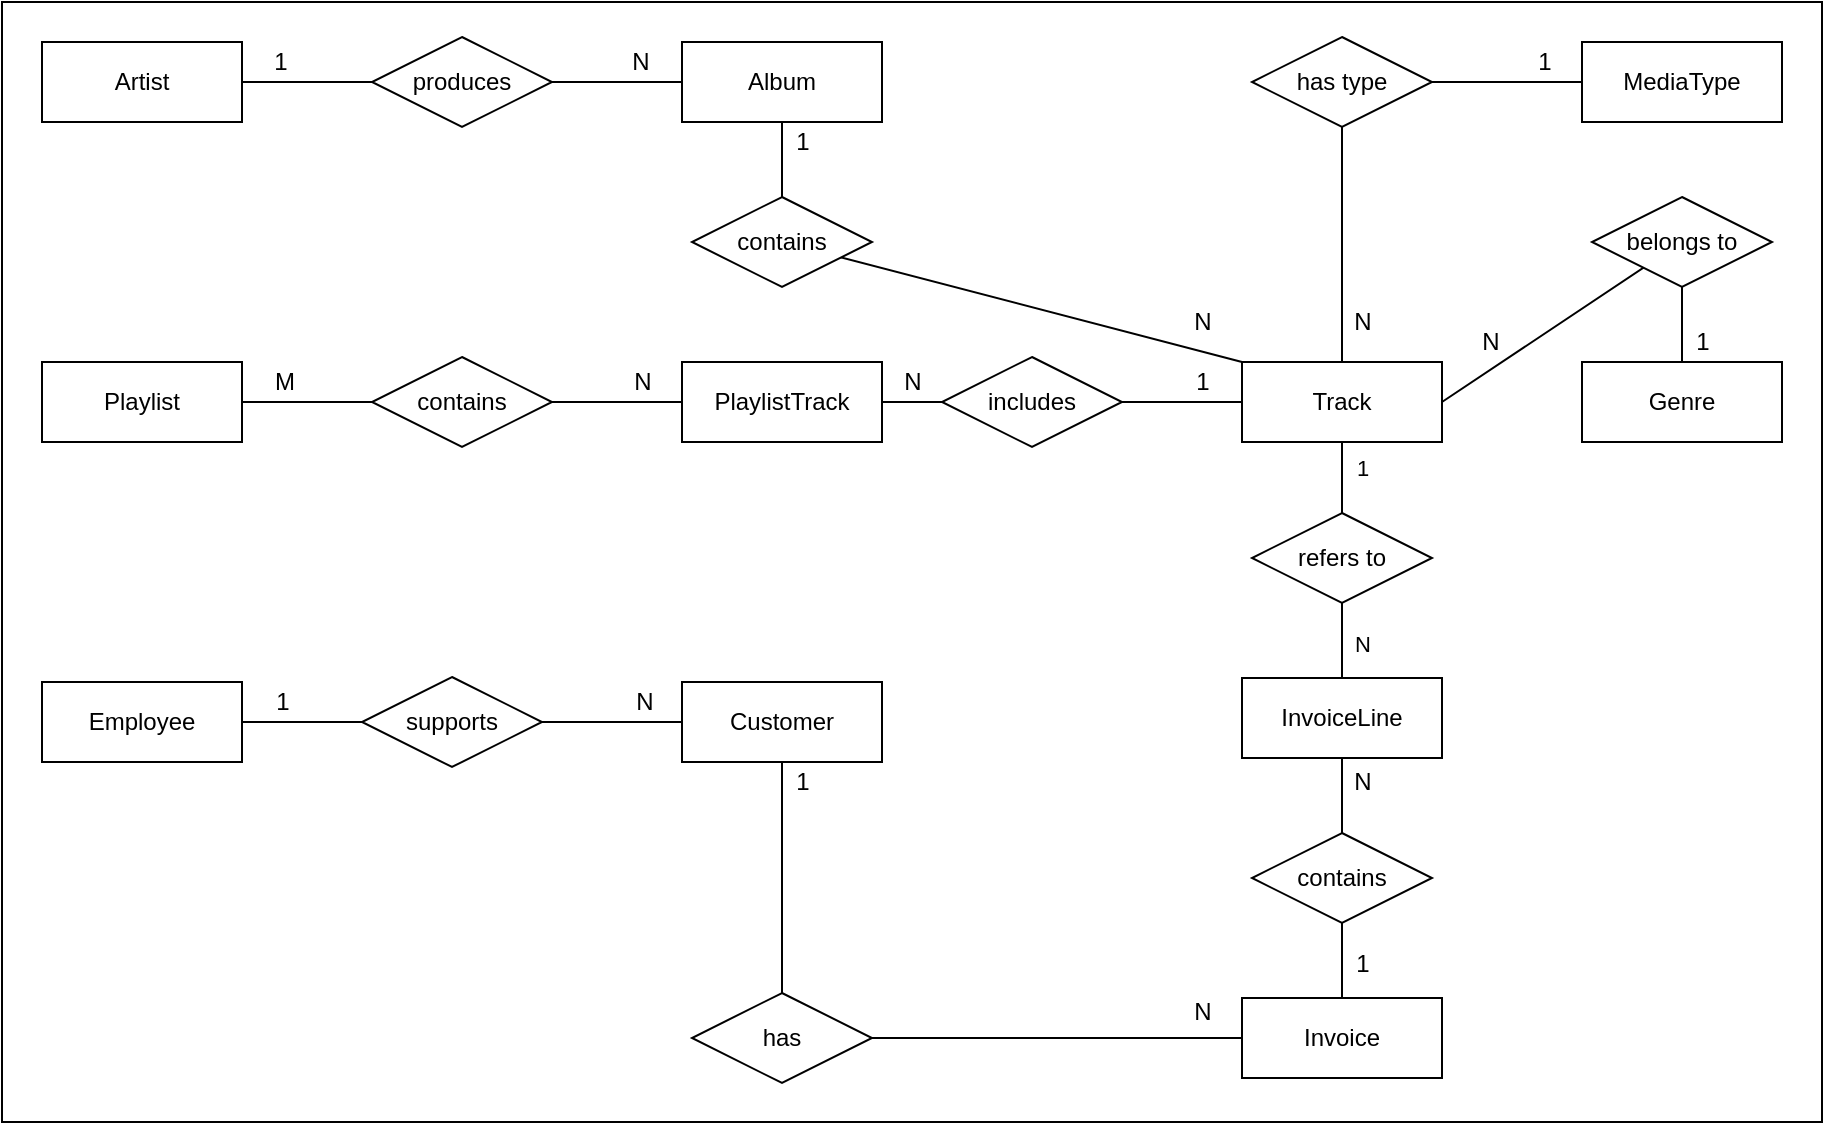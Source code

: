 <mxfile>
    <diagram id="O3FkTN9pHQnWxjiv1CAF" name="Page-1">
        <mxGraphModel dx="618" dy="432" grid="1" gridSize="10" guides="1" tooltips="1" connect="1" arrows="1" fold="1" page="1" pageScale="1" pageWidth="2336" pageHeight="1654" math="0" shadow="0">
            <root>
                <mxCell id="0"/>
                <mxCell id="1" parent="0"/>
                <mxCell id="108" value="" style="rounded=0;whiteSpace=wrap;html=1;movable=0;resizable=0;rotatable=0;deletable=0;editable=0;connectable=0;" vertex="1" parent="1">
                    <mxGeometry x="100" y="100" width="910" height="560" as="geometry"/>
                </mxCell>
                <mxCell id="6" value="Album" style="whiteSpace=wrap;html=1;align=center;" parent="1" vertex="1">
                    <mxGeometry x="440" y="120" width="100" height="40" as="geometry"/>
                </mxCell>
                <mxCell id="7" value="Artist" style="whiteSpace=wrap;html=1;align=center;" parent="1" vertex="1">
                    <mxGeometry x="120" y="120" width="100" height="40" as="geometry"/>
                </mxCell>
                <mxCell id="8" value="Track" style="whiteSpace=wrap;html=1;align=center;" parent="1" vertex="1">
                    <mxGeometry x="720" y="280" width="100" height="40" as="geometry"/>
                </mxCell>
                <mxCell id="9" value="MediaType" style="whiteSpace=wrap;html=1;align=center;" parent="1" vertex="1">
                    <mxGeometry x="890" y="120" width="100" height="40" as="geometry"/>
                </mxCell>
                <mxCell id="10" value="Genre" style="whiteSpace=wrap;html=1;align=center;" parent="1" vertex="1">
                    <mxGeometry x="890" y="280" width="100" height="40" as="geometry"/>
                </mxCell>
                <mxCell id="11" value="Playlist" style="whiteSpace=wrap;html=1;align=center;" parent="1" vertex="1">
                    <mxGeometry x="120" y="280" width="100" height="40" as="geometry"/>
                </mxCell>
                <mxCell id="12" value="PlaylistTrack" style="whiteSpace=wrap;html=1;align=center;" parent="1" vertex="1">
                    <mxGeometry x="440" y="280" width="100" height="40" as="geometry"/>
                </mxCell>
                <mxCell id="13" value="InvoiceLine" style="whiteSpace=wrap;html=1;align=center;" parent="1" vertex="1">
                    <mxGeometry x="720" y="438" width="100" height="40" as="geometry"/>
                </mxCell>
                <mxCell id="14" value="Invoice" style="whiteSpace=wrap;html=1;align=center;" parent="1" vertex="1">
                    <mxGeometry x="720" y="598" width="100" height="40" as="geometry"/>
                </mxCell>
                <mxCell id="15" value="Customer" style="whiteSpace=wrap;html=1;align=center;" parent="1" vertex="1">
                    <mxGeometry x="440" y="440" width="100" height="40" as="geometry"/>
                </mxCell>
                <mxCell id="16" value="Employee" style="whiteSpace=wrap;html=1;align=center;direction=west;" parent="1" vertex="1">
                    <mxGeometry x="120" y="440" width="100" height="40" as="geometry"/>
                </mxCell>
                <mxCell id="70" value="" style="endArrow=none;html=1;exitX=1;exitY=0.5;exitDx=0;exitDy=0;entryX=0;entryY=0.5;entryDx=0;entryDy=0;" parent="1" source="7" target="6" edge="1">
                    <mxGeometry width="50" height="50" relative="1" as="geometry">
                        <mxPoint x="290" y="80" as="sourcePoint"/>
                        <mxPoint x="340" y="30" as="targetPoint"/>
                    </mxGeometry>
                </mxCell>
                <mxCell id="71" value="&lt;font style=&quot;font-size: 12px;&quot;&gt;1&lt;/font&gt;" style="edgeLabel;html=1;align=center;verticalAlign=middle;resizable=0;points=[];" parent="70" vertex="1" connectable="0">
                    <mxGeometry x="-0.831" y="-1" relative="1" as="geometry">
                        <mxPoint y="-11" as="offset"/>
                    </mxGeometry>
                </mxCell>
                <mxCell id="72" value="N" style="edgeLabel;html=1;align=center;verticalAlign=middle;resizable=0;points=[];fontSize=12;" parent="70" vertex="1" connectable="0">
                    <mxGeometry x="0.805" y="1" relative="1" as="geometry">
                        <mxPoint y="-9" as="offset"/>
                    </mxGeometry>
                </mxCell>
                <mxCell id="19" value="produces" style="shape=rhombus;perimeter=rhombusPerimeter;whiteSpace=wrap;html=1;align=center;" parent="1" vertex="1">
                    <mxGeometry x="285" y="117.5" width="90" height="45" as="geometry"/>
                </mxCell>
                <mxCell id="73" value="" style="endArrow=none;html=1;fontSize=12;exitX=1;exitY=0.5;exitDx=0;exitDy=0;entryX=0;entryY=0.5;entryDx=0;entryDy=0;" parent="1" source="11" target="12" edge="1">
                    <mxGeometry width="50" height="50" relative="1" as="geometry">
                        <mxPoint x="230" y="300" as="sourcePoint"/>
                        <mxPoint x="280" y="250" as="targetPoint"/>
                    </mxGeometry>
                </mxCell>
                <mxCell id="74" value="M" style="edgeLabel;html=1;align=center;verticalAlign=middle;resizable=0;points=[];fontSize=12;" parent="73" vertex="1" connectable="0">
                    <mxGeometry x="-0.805" relative="1" as="geometry">
                        <mxPoint x="-1" y="-10" as="offset"/>
                    </mxGeometry>
                </mxCell>
                <mxCell id="75" value="N" style="edgeLabel;html=1;align=center;verticalAlign=middle;resizable=0;points=[];fontSize=12;" parent="73" vertex="1" connectable="0">
                    <mxGeometry x="0.714" y="-1" relative="1" as="geometry">
                        <mxPoint x="11" y="-11" as="offset"/>
                    </mxGeometry>
                </mxCell>
                <mxCell id="22" value="contains" style="shape=rhombus;perimeter=rhombusPerimeter;whiteSpace=wrap;html=1;align=center;" parent="1" vertex="1">
                    <mxGeometry x="285" y="277.5" width="90" height="45" as="geometry"/>
                </mxCell>
                <mxCell id="77" value="" style="endArrow=none;html=1;fontSize=12;exitX=0;exitY=0.5;exitDx=0;exitDy=0;entryX=0;entryY=0.5;entryDx=0;entryDy=0;" parent="1" source="16" target="15" edge="1">
                    <mxGeometry width="50" height="50" relative="1" as="geometry">
                        <mxPoint x="240" y="460" as="sourcePoint"/>
                        <mxPoint x="270" y="410" as="targetPoint"/>
                    </mxGeometry>
                </mxCell>
                <mxCell id="106" value="1" style="edgeLabel;html=1;align=center;verticalAlign=middle;resizable=0;points=[];fontSize=12;" parent="77" vertex="1" connectable="0">
                    <mxGeometry x="-0.758" relative="1" as="geometry">
                        <mxPoint x="-7" y="-10" as="offset"/>
                    </mxGeometry>
                </mxCell>
                <mxCell id="107" value="N" style="edgeLabel;html=1;align=center;verticalAlign=middle;resizable=0;points=[];fontSize=12;" parent="77" vertex="1" connectable="0">
                    <mxGeometry x="0.758" y="1" relative="1" as="geometry">
                        <mxPoint x="7" y="-9" as="offset"/>
                    </mxGeometry>
                </mxCell>
                <mxCell id="42" value="supports" style="shape=rhombus;perimeter=rhombusPerimeter;whiteSpace=wrap;html=1;align=center;" parent="1" vertex="1">
                    <mxGeometry x="280" y="437.5" width="90" height="45" as="geometry"/>
                </mxCell>
                <mxCell id="78" value="" style="endArrow=none;html=1;fontSize=12;entryX=0.5;entryY=1;entryDx=0;entryDy=0;exitX=0.5;exitY=0;exitDx=0;exitDy=0;edgeStyle=orthogonalEdgeStyle;startArrow=none;" parent="1" source="39" target="15" edge="1">
                    <mxGeometry width="50" height="50" relative="1" as="geometry">
                        <mxPoint x="430" y="660" as="sourcePoint"/>
                        <mxPoint x="480" y="610" as="targetPoint"/>
                    </mxGeometry>
                </mxCell>
                <mxCell id="101" value="1" style="edgeLabel;html=1;align=center;verticalAlign=middle;resizable=0;points=[];fontSize=12;" parent="78" vertex="1" connectable="0">
                    <mxGeometry x="0.592" relative="1" as="geometry">
                        <mxPoint x="10" y="-14" as="offset"/>
                    </mxGeometry>
                </mxCell>
                <mxCell id="79" value="" style="endArrow=none;html=1;fontSize=12;elbow=vertical;entryX=0.5;entryY=1;entryDx=0;entryDy=0;exitX=0.5;exitY=0;exitDx=0;exitDy=0;" parent="1" source="14" target="13" edge="1">
                    <mxGeometry width="50" height="50" relative="1" as="geometry">
                        <mxPoint x="650" y="578" as="sourcePoint"/>
                        <mxPoint x="700" y="528" as="targetPoint"/>
                    </mxGeometry>
                </mxCell>
                <mxCell id="103" value="1" style="edgeLabel;html=1;align=center;verticalAlign=middle;resizable=0;points=[];fontSize=12;" parent="79" vertex="1" connectable="0">
                    <mxGeometry x="-0.718" y="-2" relative="1" as="geometry">
                        <mxPoint x="8" as="offset"/>
                    </mxGeometry>
                </mxCell>
                <mxCell id="104" value="N" style="edgeLabel;html=1;align=center;verticalAlign=middle;resizable=0;points=[];fontSize=12;" parent="79" vertex="1" connectable="0">
                    <mxGeometry x="0.74" relative="1" as="geometry">
                        <mxPoint x="10" y="-4" as="offset"/>
                    </mxGeometry>
                </mxCell>
                <mxCell id="36" value="contains" style="shape=rhombus;perimeter=rhombusPerimeter;whiteSpace=wrap;html=1;align=center;" parent="1" vertex="1">
                    <mxGeometry x="725" y="515.5" width="90" height="45" as="geometry"/>
                </mxCell>
                <mxCell id="82" value="" style="endArrow=none;html=1;fontSize=12;elbow=vertical;entryX=0.5;entryY=1;entryDx=0;entryDy=0;exitX=0;exitY=0;exitDx=0;exitDy=0;" parent="1" source="8" target="6" edge="1">
                    <mxGeometry width="50" height="50" relative="1" as="geometry">
                        <mxPoint x="570" y="250" as="sourcePoint"/>
                        <mxPoint x="620" y="200" as="targetPoint"/>
                        <Array as="points">
                            <mxPoint x="490" y="220"/>
                        </Array>
                    </mxGeometry>
                </mxCell>
                <mxCell id="83" value="1" style="edgeLabel;html=1;align=center;verticalAlign=middle;resizable=0;points=[];fontSize=12;" parent="82" vertex="1" connectable="0">
                    <mxGeometry x="0.924" y="1" relative="1" as="geometry">
                        <mxPoint x="11" y="-1" as="offset"/>
                    </mxGeometry>
                </mxCell>
                <mxCell id="84" value="N" style="edgeLabel;html=1;align=center;verticalAlign=middle;resizable=0;points=[];fontSize=12;" parent="82" vertex="1" connectable="0">
                    <mxGeometry x="-0.792" relative="1" as="geometry">
                        <mxPoint x="10" y="-12" as="offset"/>
                    </mxGeometry>
                </mxCell>
                <mxCell id="51" value="contains" style="shape=rhombus;perimeter=rhombusPerimeter;whiteSpace=wrap;html=1;align=center;" parent="1" vertex="1">
                    <mxGeometry x="445" y="197.5" width="90" height="45" as="geometry"/>
                </mxCell>
                <mxCell id="85" value="" style="endArrow=none;html=1;fontSize=12;elbow=vertical;exitX=0.5;exitY=0;exitDx=0;exitDy=0;entryX=0;entryY=0.5;entryDx=0;entryDy=0;startArrow=none;" parent="1" source="25" target="9" edge="1">
                    <mxGeometry width="50" height="50" relative="1" as="geometry">
                        <mxPoint x="830" y="160" as="sourcePoint"/>
                        <mxPoint x="880" y="110" as="targetPoint"/>
                        <Array as="points">
                            <mxPoint x="770" y="140"/>
                        </Array>
                    </mxGeometry>
                </mxCell>
                <mxCell id="88" value="1" style="edgeLabel;html=1;align=center;verticalAlign=middle;resizable=0;points=[];fontSize=12;" parent="85" vertex="1" connectable="0">
                    <mxGeometry x="0.613" y="1" relative="1" as="geometry">
                        <mxPoint x="8" y="-9" as="offset"/>
                    </mxGeometry>
                </mxCell>
                <mxCell id="86" value="" style="endArrow=none;html=1;fontSize=12;elbow=vertical;exitX=0.5;exitY=0;exitDx=0;exitDy=0;" parent="1" source="8" target="25" edge="1">
                    <mxGeometry width="50" height="50" relative="1" as="geometry">
                        <mxPoint x="770" y="200" as="sourcePoint"/>
                        <mxPoint x="1118" y="140" as="targetPoint"/>
                        <Array as="points"/>
                    </mxGeometry>
                </mxCell>
                <mxCell id="87" value="N" style="edgeLabel;html=1;align=center;verticalAlign=middle;resizable=0;points=[];fontSize=12;" parent="86" vertex="1" connectable="0">
                    <mxGeometry x="-0.197" relative="1" as="geometry">
                        <mxPoint x="10" y="27" as="offset"/>
                    </mxGeometry>
                </mxCell>
                <mxCell id="25" value="has type" style="shape=rhombus;perimeter=rhombusPerimeter;whiteSpace=wrap;html=1;align=center;" parent="1" vertex="1">
                    <mxGeometry x="725" y="117.5" width="90" height="45" as="geometry"/>
                </mxCell>
                <mxCell id="91" value="" style="endArrow=none;html=1;fontSize=12;elbow=vertical;exitX=1;exitY=0.5;exitDx=0;exitDy=0;entryX=0.5;entryY=0;entryDx=0;entryDy=0;" parent="1" source="8" target="10" edge="1">
                    <mxGeometry width="50" height="50" relative="1" as="geometry">
                        <mxPoint x="830" y="290" as="sourcePoint"/>
                        <mxPoint x="880" y="240" as="targetPoint"/>
                        <Array as="points">
                            <mxPoint x="940" y="220"/>
                        </Array>
                    </mxGeometry>
                </mxCell>
                <mxCell id="92" value="N" style="edgeLabel;html=1;align=center;verticalAlign=middle;resizable=0;points=[];fontSize=12;" parent="91" vertex="1" connectable="0">
                    <mxGeometry x="-0.722" relative="1" as="geometry">
                        <mxPoint y="-14" as="offset"/>
                    </mxGeometry>
                </mxCell>
                <mxCell id="93" value="1" style="edgeLabel;html=1;align=center;verticalAlign=middle;resizable=0;points=[];fontSize=12;" parent="91" vertex="1" connectable="0">
                    <mxGeometry x="0.821" relative="1" as="geometry">
                        <mxPoint x="10" y="8" as="offset"/>
                    </mxGeometry>
                </mxCell>
                <mxCell id="57" value="belongs to" style="shape=rhombus;perimeter=rhombusPerimeter;whiteSpace=wrap;html=1;align=center;" parent="1" vertex="1">
                    <mxGeometry x="895" y="197.5" width="90" height="45" as="geometry"/>
                </mxCell>
                <mxCell id="96" value="" style="endArrow=none;html=1;fontSize=12;elbow=vertical;exitX=1;exitY=0.5;exitDx=0;exitDy=0;entryX=0;entryY=0.5;entryDx=0;entryDy=0;startArrow=none;" parent="1" source="95" target="8" edge="1">
                    <mxGeometry width="50" height="50" relative="1" as="geometry">
                        <mxPoint x="580" y="420" as="sourcePoint"/>
                        <mxPoint x="630" y="370" as="targetPoint"/>
                    </mxGeometry>
                </mxCell>
                <mxCell id="99" value="1" style="edgeLabel;html=1;align=center;verticalAlign=middle;resizable=0;points=[];fontSize=12;" parent="96" vertex="1" connectable="0">
                    <mxGeometry x="-0.011" y="1" relative="1" as="geometry">
                        <mxPoint x="10" y="-9" as="offset"/>
                    </mxGeometry>
                </mxCell>
                <mxCell id="97" value="" style="endArrow=none;html=1;fontSize=12;elbow=vertical;exitX=1;exitY=0.5;exitDx=0;exitDy=0;entryX=0;entryY=0.5;entryDx=0;entryDy=0;" parent="1" source="12" target="95" edge="1">
                    <mxGeometry width="50" height="50" relative="1" as="geometry">
                        <mxPoint x="540" y="300" as="sourcePoint"/>
                        <mxPoint x="681" y="300" as="targetPoint"/>
                    </mxGeometry>
                </mxCell>
                <mxCell id="98" value="N" style="edgeLabel;html=1;align=center;verticalAlign=middle;resizable=0;points=[];fontSize=12;" parent="97" vertex="1" connectable="0">
                    <mxGeometry x="0.187" relative="1" as="geometry">
                        <mxPoint x="-3" y="-10" as="offset"/>
                    </mxGeometry>
                </mxCell>
                <mxCell id="95" value="includes" style="shape=rhombus;perimeter=rhombusPerimeter;whiteSpace=wrap;html=1;align=center;" parent="1" vertex="1">
                    <mxGeometry x="570" y="277.5" width="90" height="45" as="geometry"/>
                </mxCell>
                <mxCell id="100" value="" style="endArrow=none;html=1;fontSize=12;entryX=1;entryY=0.5;entryDx=0;entryDy=0;exitX=0;exitY=0.5;exitDx=0;exitDy=0;edgeStyle=orthogonalEdgeStyle;" parent="1" source="14" target="39" edge="1">
                    <mxGeometry width="50" height="50" relative="1" as="geometry">
                        <mxPoint x="720" y="618" as="sourcePoint"/>
                        <mxPoint x="490" y="480" as="targetPoint"/>
                    </mxGeometry>
                </mxCell>
                <mxCell id="102" value="N" style="edgeLabel;html=1;align=center;verticalAlign=middle;resizable=0;points=[];fontSize=12;" parent="100" vertex="1" connectable="0">
                    <mxGeometry x="-0.685" y="1" relative="1" as="geometry">
                        <mxPoint x="9" y="-14" as="offset"/>
                    </mxGeometry>
                </mxCell>
                <mxCell id="39" value="has" style="shape=rhombus;perimeter=rhombusPerimeter;whiteSpace=wrap;html=1;align=center;" parent="1" vertex="1">
                    <mxGeometry x="445" y="595.5" width="90" height="45" as="geometry"/>
                </mxCell>
                <mxCell id="105" value="" style="endArrow=none;html=1;fontSize=12;elbow=vertical;entryX=0.5;entryY=1;entryDx=0;entryDy=0;exitX=0.5;exitY=0;exitDx=0;exitDy=0;" parent="1" source="13" target="8" edge="1">
                    <mxGeometry width="50" height="50" relative="1" as="geometry">
                        <mxPoint x="680" y="440" as="sourcePoint"/>
                        <mxPoint x="730" y="390" as="targetPoint"/>
                    </mxGeometry>
                </mxCell>
                <mxCell id="109" value="N" style="edgeLabel;html=1;align=center;verticalAlign=middle;resizable=0;points=[];" vertex="1" connectable="0" parent="105">
                    <mxGeometry x="-0.709" y="-1" relative="1" as="geometry">
                        <mxPoint x="9" as="offset"/>
                    </mxGeometry>
                </mxCell>
                <mxCell id="110" value="1" style="edgeLabel;html=1;align=center;verticalAlign=middle;resizable=0;points=[];" vertex="1" connectable="0" parent="105">
                    <mxGeometry x="0.785" relative="1" as="geometry">
                        <mxPoint x="10" as="offset"/>
                    </mxGeometry>
                </mxCell>
                <mxCell id="26" value="refers to" style="shape=rhombus;perimeter=rhombusPerimeter;whiteSpace=wrap;html=1;align=center;" parent="1" vertex="1">
                    <mxGeometry x="725" y="355.5" width="90" height="45" as="geometry"/>
                </mxCell>
            </root>
        </mxGraphModel>
    </diagram>
</mxfile>